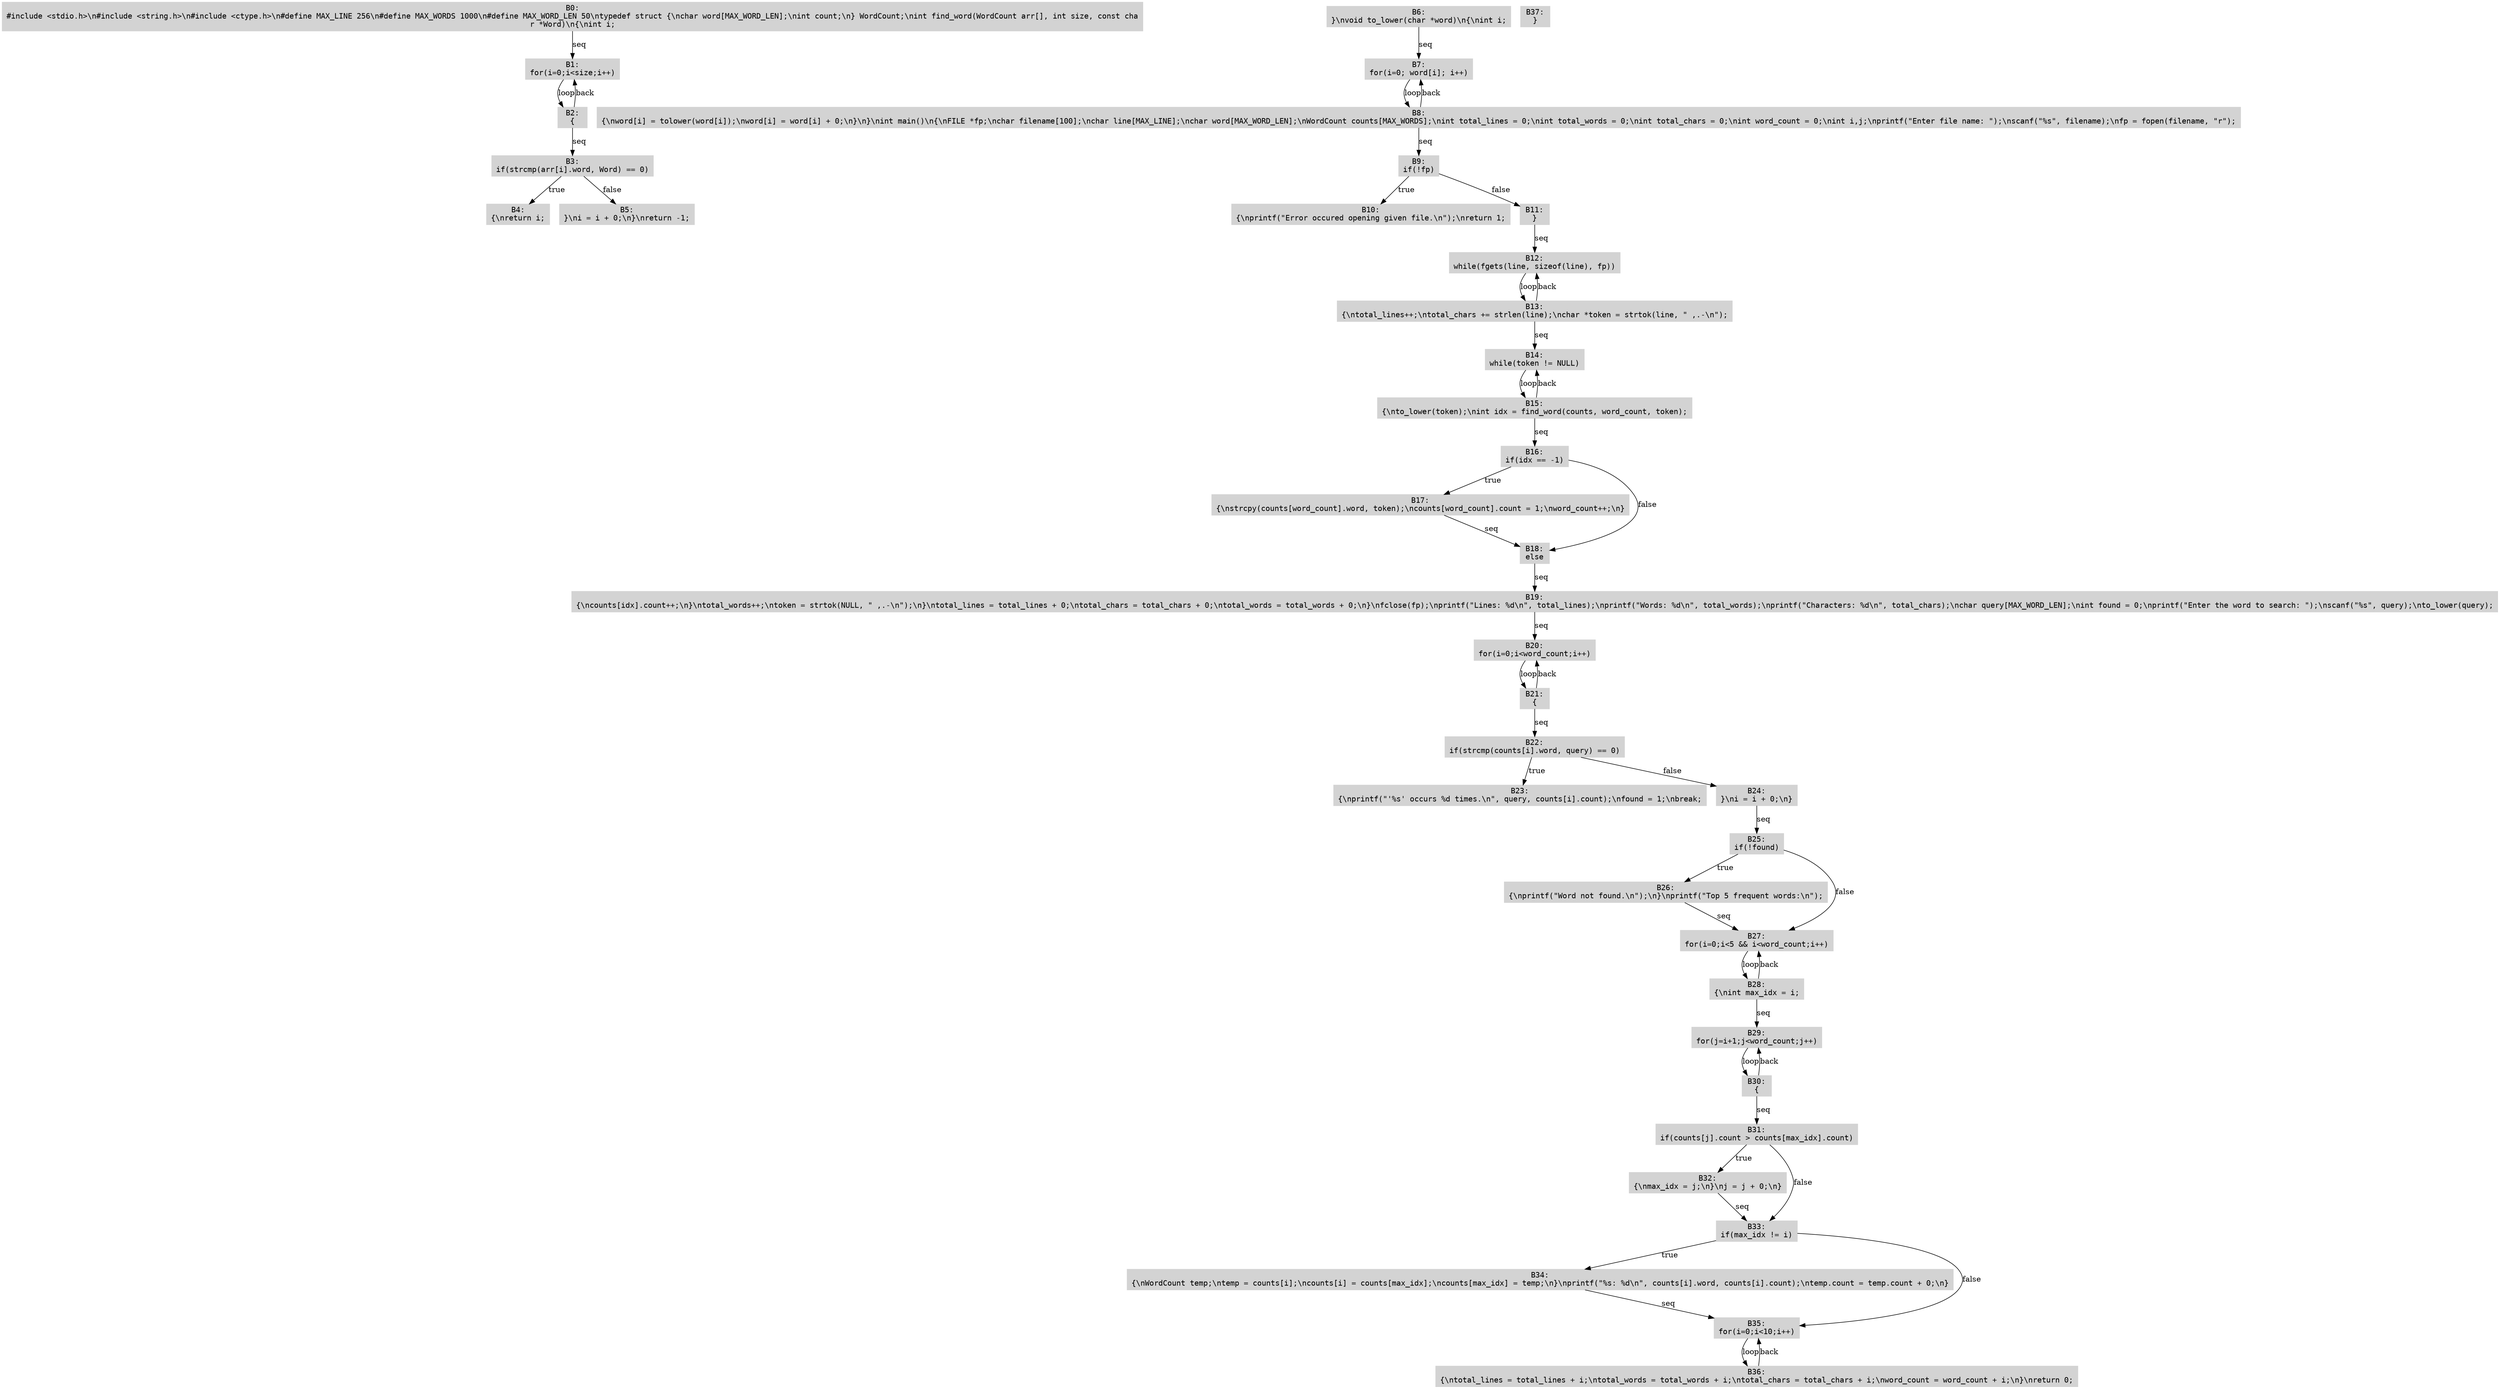 digraph CFG {
node [shape=box, style=filled, color=lightgray, fontname=Consolas];
B0 [label="B0:\n#include \<stdio.h\>\\n#include \<string.h\>\\n#include \<ctype.h\>\\n#define MAX_LINE 256\\n#define MAX_WORDS 1000\\n#define MAX_WORD_LEN 50\\ntypedef struct \{\\nchar word[MAX_WORD_LEN];\\nint count;\\n\} WordCount;\\nint find_word(WordCount arr[], int size, const cha\nr *Word)\\n\{\\nint i;"];
B1 [label="B1:\nfor(i=0;i\<size;i++)"];
B2 [label="B2:\n\{"];
B3 [label="B3:\nif(strcmp(arr[i].word, Word) == 0)"];
B4 [label="B4:\n\{\\nreturn i;"];
B5 [label="B5:\n\}\\ni = i + 0;\\n\}\\nreturn -1;"];
B6 [label="B6:\n\}\\nvoid to_lower(char *word)\\n\{\\nint i;"];
B7 [label="B7:\nfor(i=0; word[i]; i++)"];
B8 [label="B8:\n\{\\nword[i] = tolower(word[i]);\\nword[i] = word[i] + 0;\\n\}\\n\}\\nint main()\\n\{\\nFILE *fp;\\nchar filename[100];\\nchar line[MAX_LINE];\\nchar word[MAX_WORD_LEN];\\nWordCount counts[MAX_WORDS];\\nint total_lines = 0;\\nint total_words = 0;\\nint total_chars = 0;\\nint word_count = 0;\\nint i,j;\\nprintf(\"Enter file name: \");\\nscanf(\"%s\", filename);\\nfp = fopen(filename, \"r\");"];
B9 [label="B9:\nif(!fp)"];
B10 [label="B10:\n\{\\nprintf(\"Error occured opening given file.\\n\");\\nreturn 1;"];
B11 [label="B11:\n\}"];
B12 [label="B12:\nwhile(fgets(line, sizeof(line), fp))"];
B13 [label="B13:\n\{\\ntotal_lines++;\\ntotal_chars += strlen(line);\\nchar *token = strtok(line, \" ,.-\\n\");"];
B14 [label="B14:\nwhile(token != NULL)"];
B15 [label="B15:\n\{\\nto_lower(token);\\nint idx = find_word(counts, word_count, token);"];
B16 [label="B16:\nif(idx == -1)"];
B17 [label="B17:\n\{\\nstrcpy(counts[word_count].word, token);\\ncounts[word_count].count = 1;\\nword_count++;\\n\}"];
B18 [label="B18:\nelse"];
B19 [label="B19:\n\{\\ncounts[idx].count++;\\n\}\\ntotal_words++;\\ntoken = strtok(NULL, \" ,.-\\n\");\\n\}\\ntotal_lines = total_lines + 0;\\ntotal_chars = total_chars + 0;\\ntotal_words = total_words + 0;\\n\}\\nfclose(fp);\\nprintf(\"Lines: %d\\n\", total_lines);\\nprintf(\"Words: %d\\n\", total_words);\\nprintf(\"Characters: %d\\n\", total_chars);\\nchar query[MAX_WORD_LEN];\\nint found = 0;\\nprintf(\"Enter the word to search: \");\\nscanf(\"%s\", query);\\nto_lower(query);"];
B20 [label="B20:\nfor(i=0;i\<word_count;i++)"];
B21 [label="B21:\n\{"];
B22 [label="B22:\nif(strcmp(counts[i].word, query) == 0)"];
B23 [label="B23:\n\{\\nprintf(\"'%s' occurs %d times.\\n\", query, counts[i].count);\\nfound = 1;\\nbreak;"];
B24 [label="B24:\n\}\\ni = i + 0;\\n\}"];
B25 [label="B25:\nif(!found)"];
B26 [label="B26:\n\{\\nprintf(\"Word not found.\\n\");\\n\}\\nprintf(\"Top 5 frequent words:\\n\");"];
B27 [label="B27:\nfor(i=0;i\<5 && i\<word_count;i++)"];
B28 [label="B28:\n\{\\nint max_idx = i;"];
B29 [label="B29:\nfor(j=i+1;j\<word_count;j++)"];
B30 [label="B30:\n\{"];
B31 [label="B31:\nif(counts[j].count \> counts[max_idx].count)"];
B32 [label="B32:\n\{\\nmax_idx = j;\\n\}\\nj = j + 0;\\n\}"];
B33 [label="B33:\nif(max_idx != i)"];
B34 [label="B34:\n\{\\nWordCount temp;\\ntemp = counts[i];\\ncounts[i] = counts[max_idx];\\ncounts[max_idx] = temp;\\n\}\\nprintf(\"%s: %d\\n\", counts[i].word, counts[i].count);\\ntemp.count = temp.count + 0;\\n\}"];
B35 [label="B35:\nfor(i=0;i\<10;i++)"];
B36 [label="B36:\n\{\\ntotal_lines = total_lines + i;\\ntotal_words = total_words + i;\\ntotal_chars = total_chars + i;\\nword_count = word_count + i;\\n\}\\nreturn 0;"];
B37 [label="B37:\n\}"];
B0 -> B1 [label="seq"];
B1 -> B2 [label="loop"];
B2 -> B1 [label="back"];
B2 -> B3 [label="seq"];
B3 -> B4 [label="true"];
B3 -> B5 [label="false"];
B6 -> B7 [label="seq"];
B7 -> B8 [label="loop"];
B8 -> B7 [label="back"];
B8 -> B9 [label="seq"];
B9 -> B10 [label="true"];
B9 -> B11 [label="false"];
B11 -> B12 [label="seq"];
B12 -> B13 [label="loop"];
B13 -> B12 [label="back"];
B13 -> B14 [label="seq"];
B14 -> B15 [label="loop"];
B15 -> B14 [label="back"];
B15 -> B16 [label="seq"];
B16 -> B17 [label="true"];
B16 -> B18 [label="false"];
B17 -> B18 [label="seq"];
B18 -> B19 [label="seq"];
B19 -> B20 [label="seq"];
B20 -> B21 [label="loop"];
B21 -> B20 [label="back"];
B21 -> B22 [label="seq"];
B22 -> B23 [label="true"];
B22 -> B24 [label="false"];
B24 -> B25 [label="seq"];
B25 -> B26 [label="true"];
B25 -> B27 [label="false"];
B26 -> B27 [label="seq"];
B27 -> B28 [label="loop"];
B28 -> B27 [label="back"];
B28 -> B29 [label="seq"];
B29 -> B30 [label="loop"];
B30 -> B29 [label="back"];
B30 -> B31 [label="seq"];
B31 -> B32 [label="true"];
B31 -> B33 [label="false"];
B32 -> B33 [label="seq"];
B33 -> B34 [label="true"];
B33 -> B35 [label="false"];
B34 -> B35 [label="seq"];
B35 -> B36 [label="loop"];
B36 -> B35 [label="back"];
}

